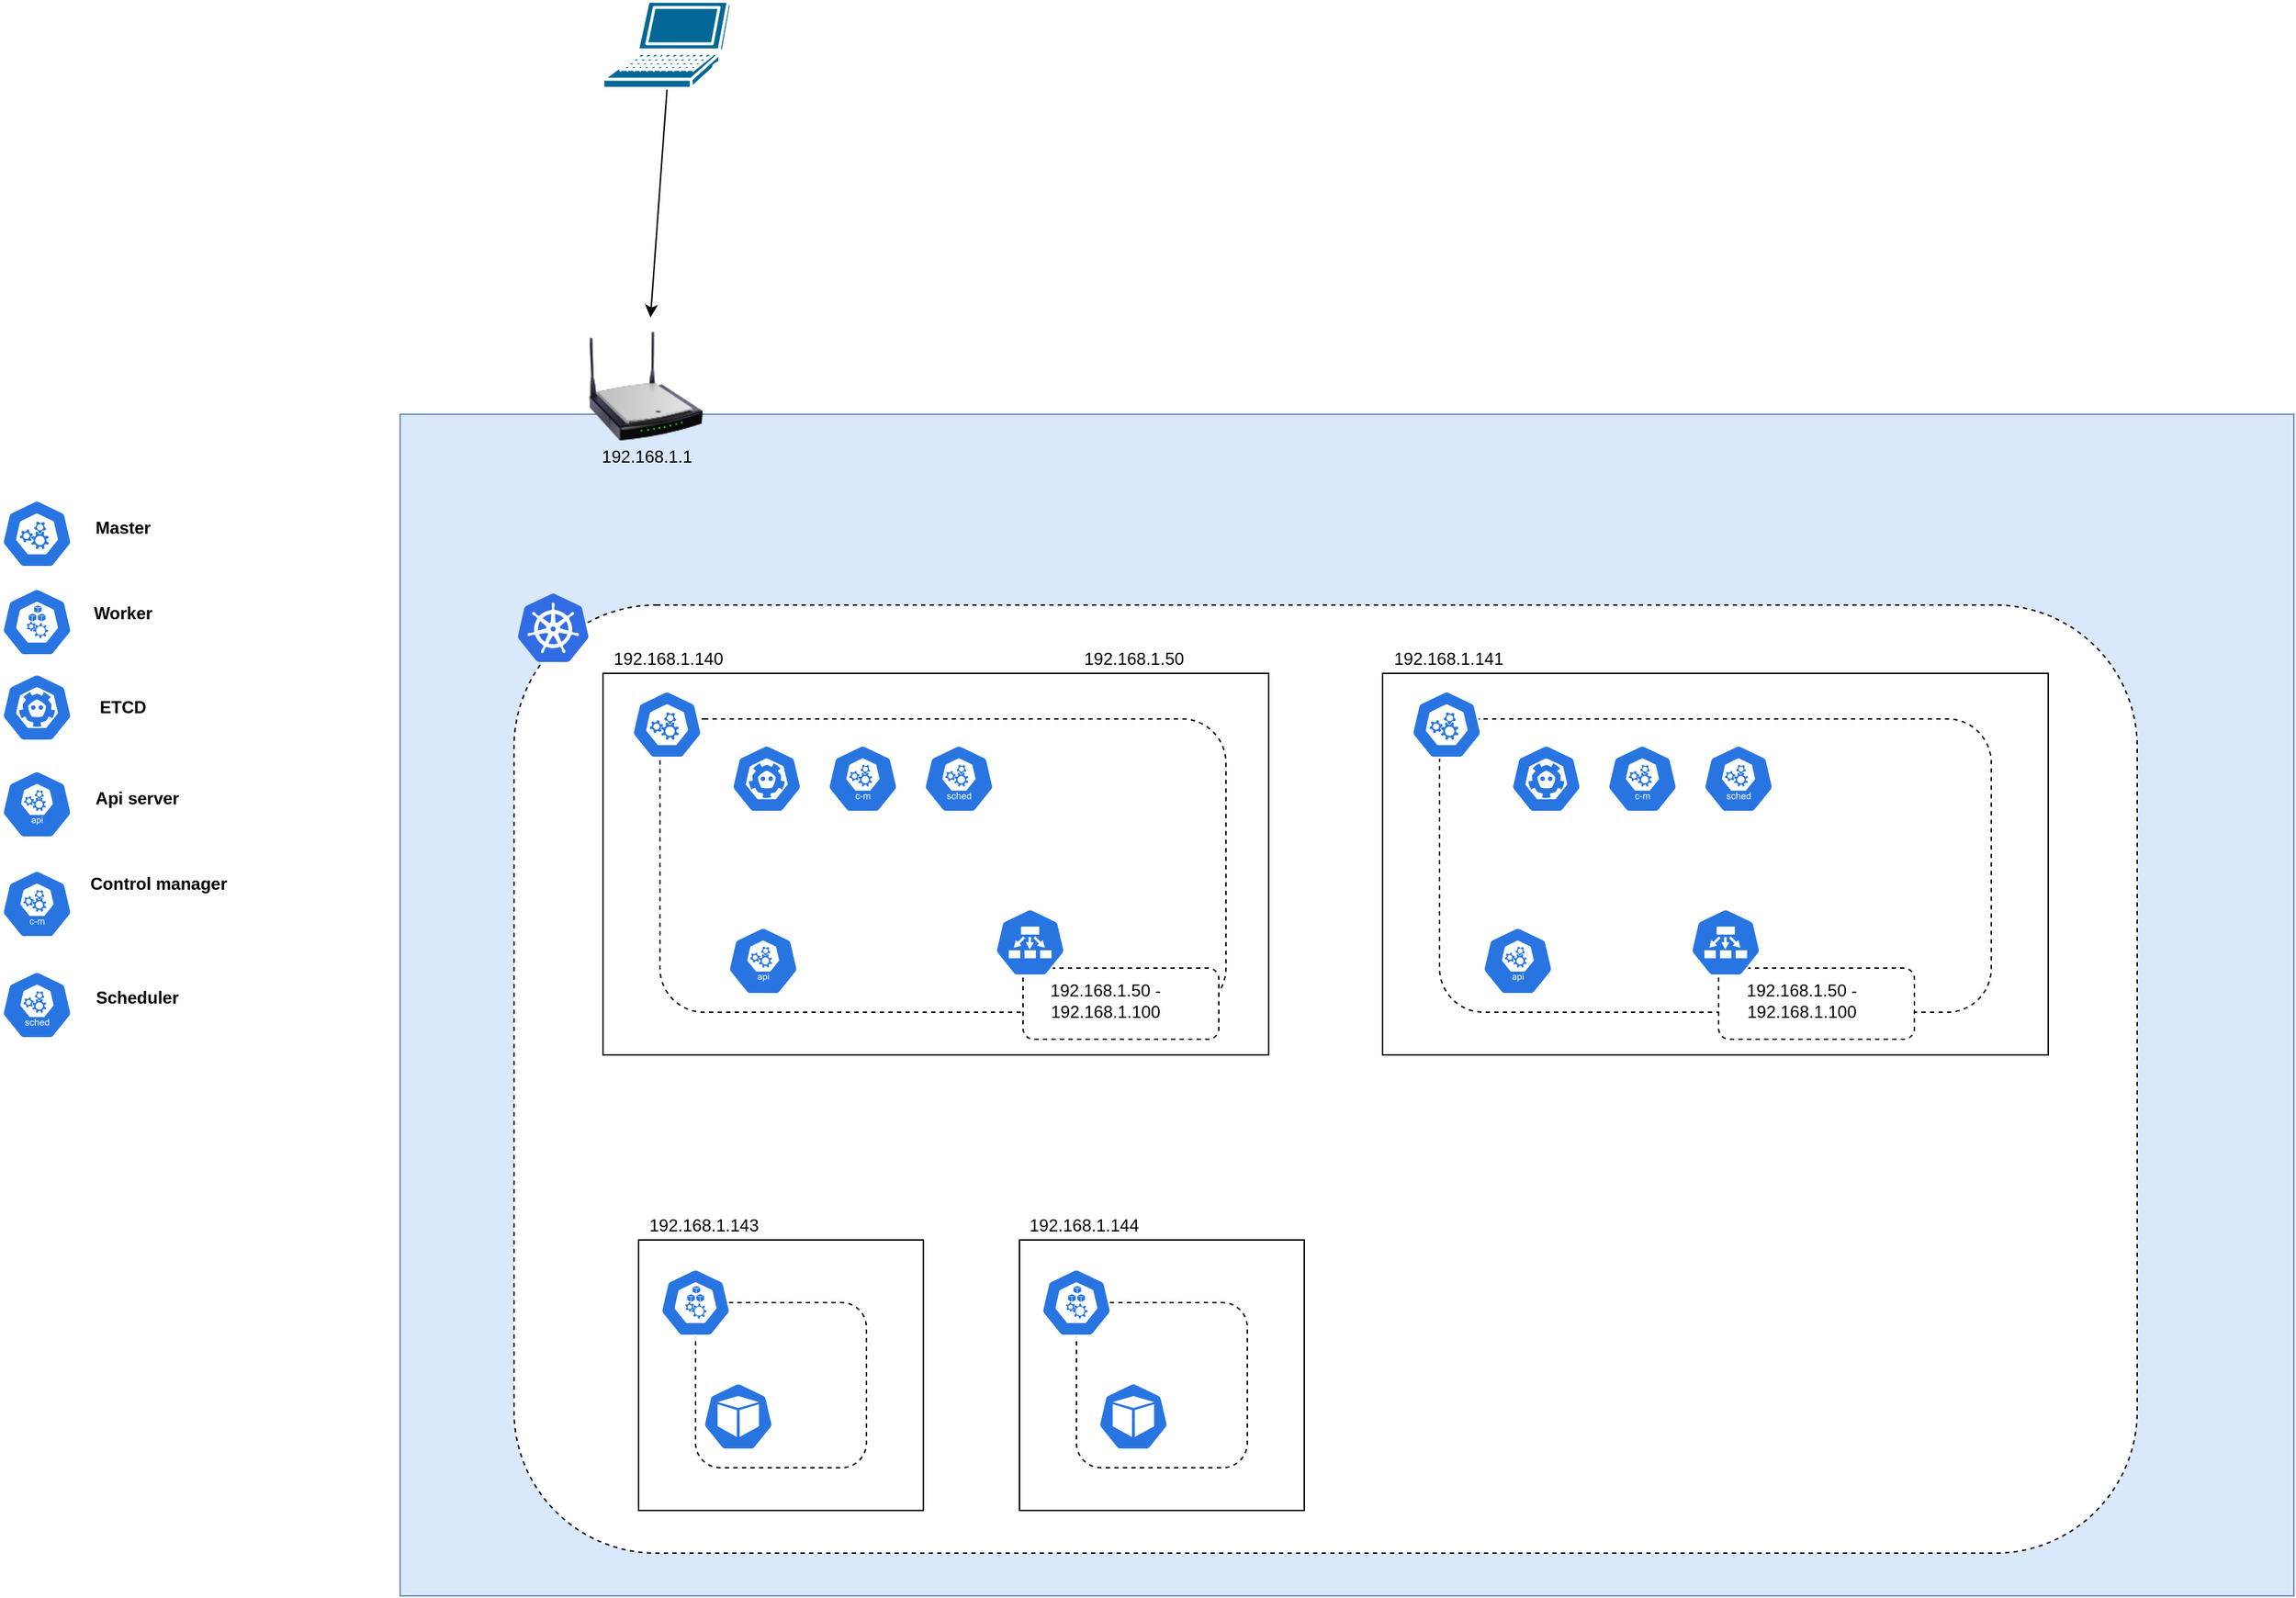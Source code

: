 <mxfile version="14.2.9" type="github">
  <diagram id="evNHOV596JPsU1DrKi1z" name="Page-1">
    <mxGraphModel dx="1692" dy="2138" grid="1" gridSize="10" guides="1" tooltips="1" connect="1" arrows="1" fold="1" page="1" pageScale="1" pageWidth="850" pageHeight="1100" math="0" shadow="0">
      <root>
        <mxCell id="0" />
        <mxCell id="1" parent="0" />
        <mxCell id="Z9UOX2EVVN46OEijnorq-17" value="" style="rounded=0;whiteSpace=wrap;html=1;" vertex="1" parent="1">
          <mxGeometry x="432.5" y="148" width="250" height="186" as="geometry" />
        </mxCell>
        <mxCell id="Z9UOX2EVVN46OEijnorq-14" value="" style="rounded=0;whiteSpace=wrap;html=1;fillColor=#dae8fc;strokeColor=#6c8ebf;" vertex="1" parent="1">
          <mxGeometry x="290" y="-40" width="1330" height="830" as="geometry" />
        </mxCell>
        <mxCell id="3Oi419aznk6Emu1AyAiL-38" value="" style="rounded=1;whiteSpace=wrap;html=1;dashed=1;" parent="1" vertex="1">
          <mxGeometry x="370" y="94" width="1140" height="666" as="geometry" />
        </mxCell>
        <mxCell id="Z9UOX2EVVN46OEijnorq-2" value="" style="aspect=fixed;html=1;points=[];align=center;image;fontSize=12;image=img/lib/mscae/Kubernetes.svg;" vertex="1" parent="1">
          <mxGeometry x="372.5" y="86" width="50" height="48" as="geometry" />
        </mxCell>
        <mxCell id="Z9UOX2EVVN46OEijnorq-3" value="" style="html=1;dashed=0;whitespace=wrap;fillColor=#2875E2;strokeColor=#ffffff;points=[[0.005,0.63,0],[0.1,0.2,0],[0.9,0.2,0],[0.5,0,0],[0.995,0.63,0],[0.72,0.99,0],[0.5,1,0],[0.28,0.99,0]];shape=mxgraph.kubernetes.icon;prIcon=api" vertex="1" parent="1">
          <mxGeometry x="10" y="210" width="50" height="48" as="geometry" />
        </mxCell>
        <mxCell id="Z9UOX2EVVN46OEijnorq-5" value="Api server" style="text;html=1;align=center;verticalAlign=middle;resizable=0;points=[];autosize=1;fontStyle=1" vertex="1" parent="1">
          <mxGeometry x="70" y="220" width="70" height="20" as="geometry" />
        </mxCell>
        <mxCell id="Z9UOX2EVVN46OEijnorq-6" value="" style="html=1;dashed=0;whitespace=wrap;fillColor=#2875E2;strokeColor=#ffffff;points=[[0.005,0.63,0],[0.1,0.2,0],[0.9,0.2,0],[0.5,0,0],[0.995,0.63,0],[0.72,0.99,0],[0.5,1,0],[0.28,0.99,0]];shape=mxgraph.kubernetes.icon;prIcon=master" vertex="1" parent="1">
          <mxGeometry x="10" y="20" width="50" height="48" as="geometry" />
        </mxCell>
        <mxCell id="Z9UOX2EVVN46OEijnorq-7" value="" style="html=1;dashed=0;whitespace=wrap;fillColor=#2875E2;strokeColor=#ffffff;points=[[0.005,0.63,0],[0.1,0.2,0],[0.9,0.2,0],[0.5,0,0],[0.995,0.63,0],[0.72,0.99,0],[0.5,1,0],[0.28,0.99,0]];shape=mxgraph.kubernetes.icon;prIcon=node" vertex="1" parent="1">
          <mxGeometry x="10" y="82" width="50" height="48" as="geometry" />
        </mxCell>
        <mxCell id="Z9UOX2EVVN46OEijnorq-9" value="Master" style="text;html=1;align=center;verticalAlign=middle;resizable=0;points=[];autosize=1;fontStyle=1" vertex="1" parent="1">
          <mxGeometry x="70" y="30" width="50" height="20" as="geometry" />
        </mxCell>
        <mxCell id="Z9UOX2EVVN46OEijnorq-10" value="Worker" style="text;html=1;align=center;verticalAlign=middle;resizable=0;points=[];autosize=1;fontStyle=1" vertex="1" parent="1">
          <mxGeometry x="65" y="90" width="60" height="20" as="geometry" />
        </mxCell>
        <mxCell id="Z9UOX2EVVN46OEijnorq-11" value="" style="html=1;dashed=0;whitespace=wrap;fillColor=#2875E2;strokeColor=#ffffff;points=[[0.005,0.63,0],[0.1,0.2,0],[0.9,0.2,0],[0.5,0,0],[0.995,0.63,0],[0.72,0.99,0],[0.5,1,0],[0.28,0.99,0]];shape=mxgraph.kubernetes.icon;prIcon=etcd" vertex="1" parent="1">
          <mxGeometry x="10" y="142" width="50" height="48" as="geometry" />
        </mxCell>
        <mxCell id="Z9UOX2EVVN46OEijnorq-12" value="ETCD" style="text;html=1;align=center;verticalAlign=middle;resizable=0;points=[];autosize=1;fontStyle=1" vertex="1" parent="1">
          <mxGeometry x="70" y="156" width="50" height="20" as="geometry" />
        </mxCell>
        <mxCell id="Z9UOX2EVVN46OEijnorq-15" value="192.168.1.140" style="text;html=1;align=center;verticalAlign=middle;resizable=0;points=[];autosize=1;" vertex="1" parent="1">
          <mxGeometry x="432.5" y="122" width="90" height="20" as="geometry" />
        </mxCell>
        <mxCell id="Z9UOX2EVVN46OEijnorq-18" value="" style="rounded=0;whiteSpace=wrap;html=1;" vertex="1" parent="1">
          <mxGeometry x="432.5" y="142" width="467.5" height="268" as="geometry" />
        </mxCell>
        <mxCell id="3Oi419aznk6Emu1AyAiL-20" value="" style="rounded=1;whiteSpace=wrap;html=1;dashed=1;" parent="1" vertex="1">
          <mxGeometry x="472.5" y="174" width="397.5" height="206" as="geometry" />
        </mxCell>
        <mxCell id="3Oi419aznk6Emu1AyAiL-4" value="" style="html=1;dashed=0;whitespace=wrap;fillColor=#2875E2;strokeColor=#ffffff;points=[[0.005,0.63,0],[0.1,0.2,0],[0.9,0.2,0],[0.5,0,0],[0.995,0.63,0],[0.72,0.99,0],[0.5,1,0],[0.28,0.99,0]];shape=mxgraph.kubernetes.icon;prIcon=api" parent="1" vertex="1">
          <mxGeometry x="520" y="320" width="50" height="48" as="geometry" />
        </mxCell>
        <mxCell id="3Oi419aznk6Emu1AyAiL-6" value="" style="html=1;dashed=0;whitespace=wrap;fillColor=#2875E2;strokeColor=#ffffff;points=[[0.005,0.63,0],[0.1,0.2,0],[0.9,0.2,0],[0.5,0,0],[0.995,0.63,0],[0.72,0.99,0],[0.5,1,0],[0.28,0.99,0]];shape=mxgraph.kubernetes.icon;prIcon=etcd" parent="1" vertex="1">
          <mxGeometry x="522.5" y="192" width="50" height="48" as="geometry" />
        </mxCell>
        <mxCell id="3Oi419aznk6Emu1AyAiL-16" value="" style="html=1;dashed=0;whitespace=wrap;fillColor=#2875E2;strokeColor=#ffffff;points=[[0.005,0.63,0],[0.1,0.2,0],[0.9,0.2,0],[0.5,0,0],[0.995,0.63,0],[0.72,0.99,0],[0.5,1,0],[0.28,0.99,0]];shape=mxgraph.kubernetes.icon;prIcon=master" parent="1" vertex="1">
          <mxGeometry x="452.5" y="154" width="50" height="48" as="geometry" />
        </mxCell>
        <mxCell id="Z9UOX2EVVN46OEijnorq-35" value="" style="rounded=0;whiteSpace=wrap;html=1;" vertex="1" parent="1">
          <mxGeometry x="457.5" y="540" width="200" height="190" as="geometry" />
        </mxCell>
        <mxCell id="3Oi419aznk6Emu1AyAiL-44" value="" style="rounded=1;whiteSpace=wrap;html=1;dashed=1;" parent="1" vertex="1">
          <mxGeometry x="497.5" y="584" width="120" height="116" as="geometry" />
        </mxCell>
        <mxCell id="3Oi419aznk6Emu1AyAiL-45" value="" style="html=1;dashed=0;whitespace=wrap;fillColor=#2875E2;strokeColor=#ffffff;points=[[0.005,0.63,0],[0.1,0.2,0],[0.9,0.2,0],[0.5,0,0],[0.995,0.63,0],[0.72,0.99,0],[0.5,1,0],[0.28,0.99,0]];shape=mxgraph.kubernetes.icon;prIcon=node" parent="1" vertex="1">
          <mxGeometry x="472.5" y="560" width="50" height="48" as="geometry" />
        </mxCell>
        <mxCell id="3Oi419aznk6Emu1AyAiL-46" value="" style="html=1;dashed=0;whitespace=wrap;fillColor=#2875E2;strokeColor=#ffffff;points=[[0.005,0.63,0],[0.1,0.2,0],[0.9,0.2,0],[0.5,0,0],[0.995,0.63,0],[0.72,0.99,0],[0.5,1,0],[0.28,0.99,0]];shape=mxgraph.kubernetes.icon;prIcon=pod" parent="1" vertex="1">
          <mxGeometry x="780" y="640" width="50" height="48" as="geometry" />
        </mxCell>
        <mxCell id="Z9UOX2EVVN46OEijnorq-36" value="" style="rounded=0;whiteSpace=wrap;html=1;" vertex="1" parent="1">
          <mxGeometry x="725" y="540" width="200" height="190" as="geometry" />
        </mxCell>
        <mxCell id="Z9UOX2EVVN46OEijnorq-37" value="" style="rounded=1;whiteSpace=wrap;html=1;dashed=1;" vertex="1" parent="1">
          <mxGeometry x="765" y="584" width="120" height="116" as="geometry" />
        </mxCell>
        <mxCell id="Z9UOX2EVVN46OEijnorq-38" value="" style="html=1;dashed=0;whitespace=wrap;fillColor=#2875E2;strokeColor=#ffffff;points=[[0.005,0.63,0],[0.1,0.2,0],[0.9,0.2,0],[0.5,0,0],[0.995,0.63,0],[0.72,0.99,0],[0.5,1,0],[0.28,0.99,0]];shape=mxgraph.kubernetes.icon;prIcon=node" vertex="1" parent="1">
          <mxGeometry x="740" y="560" width="50" height="48" as="geometry" />
        </mxCell>
        <mxCell id="Z9UOX2EVVN46OEijnorq-44" value="192.168.1.143" style="text;html=1;align=center;verticalAlign=middle;resizable=0;points=[];autosize=1;" vertex="1" parent="1">
          <mxGeometry x="457.5" y="520" width="90" height="20" as="geometry" />
        </mxCell>
        <mxCell id="Z9UOX2EVVN46OEijnorq-45" value="192.168.1.144" style="text;html=1;align=center;verticalAlign=middle;resizable=0;points=[];autosize=1;" vertex="1" parent="1">
          <mxGeometry x="725" y="520" width="90" height="20" as="geometry" />
        </mxCell>
        <mxCell id="Z9UOX2EVVN46OEijnorq-47" value="" style="endArrow=classic;html=1;exitX=0.5;exitY=1;exitDx=0;exitDy=0;exitPerimeter=0;entryX=0.542;entryY=-0.1;entryDx=0;entryDy=0;entryPerimeter=0;" edge="1" parent="1" source="Z9UOX2EVVN46OEijnorq-49" target="Z9UOX2EVVN46OEijnorq-50">
          <mxGeometry width="50" height="50" relative="1" as="geometry">
            <mxPoint x="447.5" y="-199" as="sourcePoint" />
            <mxPoint x="560" y="-280" as="targetPoint" />
          </mxGeometry>
        </mxCell>
        <mxCell id="Z9UOX2EVVN46OEijnorq-49" value="" style="shape=mxgraph.cisco.computers_and_peripherals.laptop;html=1;pointerEvents=1;dashed=0;fillColor=#036897;strokeColor=#ffffff;strokeWidth=2;verticalLabelPosition=bottom;verticalAlign=top;align=center;outlineConnect=0;" vertex="1" parent="1">
          <mxGeometry x="432.5" y="-330" width="90" height="61" as="geometry" />
        </mxCell>
        <mxCell id="Z9UOX2EVVN46OEijnorq-50" value="" style="image;html=1;image=img/lib/clip_art/networking/Wireless_Router_N_128x128.png" vertex="1" parent="1">
          <mxGeometry x="422.5" y="-100" width="80" height="80" as="geometry" />
        </mxCell>
        <mxCell id="Z9UOX2EVVN46OEijnorq-51" value="192.168.1.1" style="text;html=1;align=center;verticalAlign=middle;resizable=0;points=[];autosize=1;" vertex="1" parent="1">
          <mxGeometry x="422.5" y="-20" width="80" height="20" as="geometry" />
        </mxCell>
        <mxCell id="Z9UOX2EVVN46OEijnorq-57" value="" style="html=1;dashed=0;whitespace=wrap;fillColor=#2875E2;strokeColor=#ffffff;points=[[0.005,0.63,0],[0.1,0.2,0],[0.9,0.2,0],[0.5,0,0],[0.995,0.63,0],[0.72,0.99,0],[0.5,1,0],[0.28,0.99,0]];shape=mxgraph.kubernetes.icon;prIcon=c_m" vertex="1" parent="1">
          <mxGeometry x="590" y="192" width="50" height="48" as="geometry" />
        </mxCell>
        <mxCell id="Z9UOX2EVVN46OEijnorq-58" value="Control manager" style="text;html=1;align=center;verticalAlign=middle;resizable=0;points=[];autosize=1;fontStyle=1" vertex="1" parent="1">
          <mxGeometry x="65" y="280" width="110" height="20" as="geometry" />
        </mxCell>
        <mxCell id="Z9UOX2EVVN46OEijnorq-59" value="" style="html=1;dashed=0;whitespace=wrap;fillColor=#2875E2;strokeColor=#ffffff;points=[[0.005,0.63,0],[0.1,0.2,0],[0.9,0.2,0],[0.5,0,0],[0.995,0.63,0],[0.72,0.99,0],[0.5,1,0],[0.28,0.99,0]];shape=mxgraph.kubernetes.icon;prIcon=c_m" vertex="1" parent="1">
          <mxGeometry x="10" y="280" width="50" height="48" as="geometry" />
        </mxCell>
        <mxCell id="Z9UOX2EVVN46OEijnorq-61" value="" style="html=1;dashed=0;whitespace=wrap;fillColor=#2875E2;strokeColor=#ffffff;points=[[0.005,0.63,0],[0.1,0.2,0],[0.9,0.2,0],[0.5,0,0],[0.995,0.63,0],[0.72,0.99,0],[0.5,1,0],[0.28,0.99,0]];shape=mxgraph.kubernetes.icon;prIcon=sched" vertex="1" parent="1">
          <mxGeometry x="10" y="351" width="50" height="48" as="geometry" />
        </mxCell>
        <mxCell id="Z9UOX2EVVN46OEijnorq-62" value="Scheduler" style="text;html=1;align=center;verticalAlign=middle;resizable=0;points=[];autosize=1;fontStyle=1" vertex="1" parent="1">
          <mxGeometry x="70" y="360" width="70" height="20" as="geometry" />
        </mxCell>
        <mxCell id="Z9UOX2EVVN46OEijnorq-64" value="" style="html=1;dashed=0;whitespace=wrap;fillColor=#2875E2;strokeColor=#ffffff;points=[[0.005,0.63,0],[0.1,0.2,0],[0.9,0.2,0],[0.5,0,0],[0.995,0.63,0],[0.72,0.99,0],[0.5,1,0],[0.28,0.99,0]];shape=mxgraph.kubernetes.icon;prIcon=sched" vertex="1" parent="1">
          <mxGeometry x="657.5" y="192" width="50" height="48" as="geometry" />
        </mxCell>
        <mxCell id="Z9UOX2EVVN46OEijnorq-66" value="" style="html=1;dashed=0;whitespace=wrap;fillColor=#2875E2;strokeColor=#ffffff;points=[[0.005,0.63,0],[0.1,0.2,0],[0.9,0.2,0],[0.5,0,0],[0.995,0.63,0],[0.72,0.99,0],[0.5,1,0],[0.28,0.99,0]];shape=mxgraph.kubernetes.icon;prIcon=pod" vertex="1" parent="1">
          <mxGeometry x="502.5" y="640" width="50" height="48" as="geometry" />
        </mxCell>
        <mxCell id="Z9UOX2EVVN46OEijnorq-68" value="" style="rounded=0;whiteSpace=wrap;html=1;" vertex="1" parent="1">
          <mxGeometry x="980" y="148" width="250" height="186" as="geometry" />
        </mxCell>
        <mxCell id="Z9UOX2EVVN46OEijnorq-69" value="" style="rounded=0;whiteSpace=wrap;html=1;" vertex="1" parent="1">
          <mxGeometry x="980" y="142" width="467.5" height="268" as="geometry" />
        </mxCell>
        <mxCell id="Z9UOX2EVVN46OEijnorq-70" value="" style="rounded=1;whiteSpace=wrap;html=1;dashed=1;" vertex="1" parent="1">
          <mxGeometry x="1020" y="174" width="387.5" height="206" as="geometry" />
        </mxCell>
        <mxCell id="Z9UOX2EVVN46OEijnorq-72" value="" style="html=1;dashed=0;whitespace=wrap;fillColor=#2875E2;strokeColor=#ffffff;points=[[0.005,0.63,0],[0.1,0.2,0],[0.9,0.2,0],[0.5,0,0],[0.995,0.63,0],[0.72,0.99,0],[0.5,1,0],[0.28,0.99,0]];shape=mxgraph.kubernetes.icon;prIcon=etcd" vertex="1" parent="1">
          <mxGeometry x="1070" y="192" width="50" height="48" as="geometry" />
        </mxCell>
        <mxCell id="Z9UOX2EVVN46OEijnorq-73" value="" style="html=1;dashed=0;whitespace=wrap;fillColor=#2875E2;strokeColor=#ffffff;points=[[0.005,0.63,0],[0.1,0.2,0],[0.9,0.2,0],[0.5,0,0],[0.995,0.63,0],[0.72,0.99,0],[0.5,1,0],[0.28,0.99,0]];shape=mxgraph.kubernetes.icon;prIcon=master" vertex="1" parent="1">
          <mxGeometry x="1000" y="154" width="50" height="48" as="geometry" />
        </mxCell>
        <mxCell id="Z9UOX2EVVN46OEijnorq-74" value="" style="html=1;dashed=0;whitespace=wrap;fillColor=#2875E2;strokeColor=#ffffff;points=[[0.005,0.63,0],[0.1,0.2,0],[0.9,0.2,0],[0.5,0,0],[0.995,0.63,0],[0.72,0.99,0],[0.5,1,0],[0.28,0.99,0]];shape=mxgraph.kubernetes.icon;prIcon=c_m" vertex="1" parent="1">
          <mxGeometry x="1137.5" y="192" width="50" height="48" as="geometry" />
        </mxCell>
        <mxCell id="Z9UOX2EVVN46OEijnorq-75" value="" style="html=1;dashed=0;whitespace=wrap;fillColor=#2875E2;strokeColor=#ffffff;points=[[0.005,0.63,0],[0.1,0.2,0],[0.9,0.2,0],[0.5,0,0],[0.995,0.63,0],[0.72,0.99,0],[0.5,1,0],[0.28,0.99,0]];shape=mxgraph.kubernetes.icon;prIcon=sched" vertex="1" parent="1">
          <mxGeometry x="1205" y="192" width="50" height="48" as="geometry" />
        </mxCell>
        <mxCell id="Z9UOX2EVVN46OEijnorq-76" value="192.168.1.141" style="text;html=1;align=center;verticalAlign=middle;resizable=0;points=[];autosize=1;" vertex="1" parent="1">
          <mxGeometry x="981.25" y="122" width="90" height="20" as="geometry" />
        </mxCell>
        <mxCell id="Z9UOX2EVVN46OEijnorq-77" value="192.168.1.50" style="text;html=1;align=center;verticalAlign=middle;resizable=0;points=[];autosize=1;" vertex="1" parent="1">
          <mxGeometry x="760" y="122" width="90" height="20" as="geometry" />
        </mxCell>
        <mxCell id="Z9UOX2EVVN46OEijnorq-86" value="" style="html=1;dashed=0;whitespace=wrap;fillColor=#2875E2;strokeColor=#ffffff;points=[[0.005,0.63,0],[0.1,0.2,0],[0.9,0.2,0],[0.5,0,0],[0.995,0.63,0],[0.72,0.99,0],[0.5,1,0],[0.28,0.99,0]];shape=mxgraph.kubernetes.icon;prIcon=api" vertex="1" parent="1">
          <mxGeometry x="1050" y="320" width="50" height="48" as="geometry" />
        </mxCell>
        <mxCell id="Z9UOX2EVVN46OEijnorq-87" value="" style="rounded=1;whiteSpace=wrap;html=1;dashed=1;" vertex="1" parent="1">
          <mxGeometry x="727.5" y="349" width="137.5" height="50" as="geometry" />
        </mxCell>
        <mxCell id="Z9UOX2EVVN46OEijnorq-88" value="" style="html=1;dashed=0;whitespace=wrap;fillColor=#2875E2;strokeColor=#ffffff;points=[[0.005,0.63,0],[0.1,0.2,0],[0.9,0.2,0],[0.5,0,0],[0.995,0.63,0],[0.72,0.99,0],[0.5,1,0],[0.28,0.99,0]];shape=mxgraph.kubernetes.icon;prIcon=ep" vertex="1" parent="1">
          <mxGeometry x="707.5" y="307" width="50" height="48" as="geometry" />
        </mxCell>
        <mxCell id="Z9UOX2EVVN46OEijnorq-89" value="192.168.1.50 - &lt;br&gt;192.168.1.100" style="text;html=1;align=center;verticalAlign=middle;resizable=0;points=[];autosize=1;" vertex="1" parent="1">
          <mxGeometry x="740" y="357" width="90" height="30" as="geometry" />
        </mxCell>
        <mxCell id="Z9UOX2EVVN46OEijnorq-90" value="" style="html=1;dashed=0;whitespace=wrap;fillColor=#2875E2;strokeColor=#ffffff;points=[[0.005,0.63,0],[0.1,0.2,0],[0.9,0.2,0],[0.5,0,0],[0.995,0.63,0],[0.72,0.99,0],[0.5,1,0],[0.28,0.99,0]];shape=mxgraph.kubernetes.icon;prIcon=pod" vertex="1" parent="1">
          <mxGeometry x="780" y="640" width="50" height="48" as="geometry" />
        </mxCell>
        <mxCell id="Z9UOX2EVVN46OEijnorq-52" value="" style="rounded=1;whiteSpace=wrap;html=1;dashed=1;" vertex="1" parent="1">
          <mxGeometry x="1216" y="349" width="137.5" height="50" as="geometry" />
        </mxCell>
        <mxCell id="3Oi419aznk6Emu1AyAiL-19" value="" style="html=1;dashed=0;whitespace=wrap;fillColor=#2875E2;strokeColor=#ffffff;points=[[0.005,0.63,0],[0.1,0.2,0],[0.9,0.2,0],[0.5,0,0],[0.995,0.63,0],[0.72,0.99,0],[0.5,1,0],[0.28,0.99,0]];shape=mxgraph.kubernetes.icon;prIcon=ep" parent="1" vertex="1">
          <mxGeometry x="1196" y="307" width="50" height="48" as="geometry" />
        </mxCell>
        <mxCell id="Z9UOX2EVVN46OEijnorq-53" value="192.168.1.50 - &lt;br&gt;192.168.1.100" style="text;html=1;align=center;verticalAlign=middle;resizable=0;points=[];autosize=1;" vertex="1" parent="1">
          <mxGeometry x="1228.5" y="357" width="90" height="30" as="geometry" />
        </mxCell>
      </root>
    </mxGraphModel>
  </diagram>
</mxfile>
